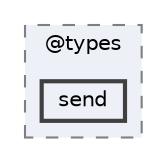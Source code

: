 digraph "pkiclassroomrescheduler/src/main/frontend/node_modules/@types/send"
{
 // LATEX_PDF_SIZE
  bgcolor="transparent";
  edge [fontname=Helvetica,fontsize=10,labelfontname=Helvetica,labelfontsize=10];
  node [fontname=Helvetica,fontsize=10,shape=box,height=0.2,width=0.4];
  compound=true
  subgraph clusterdir_4e994157bc6d0b5f80f6b9b3b1e8b410 {
    graph [ bgcolor="#edf0f7", pencolor="grey50", label="@types", fontname=Helvetica,fontsize=10 style="filled,dashed", URL="dir_4e994157bc6d0b5f80f6b9b3b1e8b410.html",tooltip=""]
  dir_ac623333c5de359d9c363c8ad3cd5cbd [label="send", fillcolor="#edf0f7", color="grey25", style="filled,bold", URL="dir_ac623333c5de359d9c363c8ad3cd5cbd.html",tooltip=""];
  }
}
